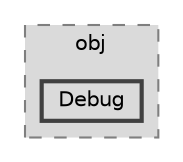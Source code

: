 digraph "C:/Users/hugoc/Desktop/2024_2025/Programação Orientada a Objetos/trabalhoPOO_23010_Fase1/src/obj/Debug"
{
 // LATEX_PDF_SIZE
  bgcolor="transparent";
  edge [fontname=Helvetica,fontsize=10,labelfontname=Helvetica,labelfontsize=10];
  node [fontname=Helvetica,fontsize=10,shape=box,height=0.2,width=0.4];
  compound=true
  subgraph clusterdir_3bc03cc55d4aa6566f37b02a8017003e {
    graph [ bgcolor="#dadada", pencolor="grey50", label="obj", fontname=Helvetica,fontsize=10 style="filled,dashed", URL="dir_3bc03cc55d4aa6566f37b02a8017003e.html",tooltip=""]
  dir_4082bf0afc35d37c30162a4e48a20e9e [label="Debug", fillcolor="#dadada", color="grey25", style="filled,bold", URL="dir_4082bf0afc35d37c30162a4e48a20e9e.html",tooltip=""];
  }
}
